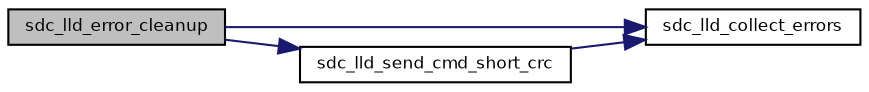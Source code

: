 digraph "sdc_lld_error_cleanup"
{
  bgcolor="transparent";
  edge [fontname="Helvetica",fontsize="8",labelfontname="Helvetica",labelfontsize="8"];
  node [fontname="Helvetica",fontsize="8",shape=record];
  rankdir="LR";
  Node5 [label="sdc_lld_error_cleanup",height=0.2,width=0.4,color="black", fillcolor="grey75", style="filled", fontcolor="black"];
  Node5 -> Node6 [color="midnightblue",fontsize="8",style="solid",fontname="Helvetica"];
  Node6 [label="sdc_lld_collect_errors",height=0.2,width=0.4,color="black",URL="$group___s_d_c.html#ga2769aa9ad202410d6c0c79bc2b34f023",tooltip="Gets SDC errors. "];
  Node5 -> Node7 [color="midnightblue",fontsize="8",style="solid",fontname="Helvetica"];
  Node7 [label="sdc_lld_send_cmd_short_crc",height=0.2,width=0.4,color="black",URL="$group___s_d_c.html#ga93392c5297148eea683ec6d9bc79be3e",tooltip="Sends an SDIO command with a short response expected and CRC. "];
  Node7 -> Node6 [color="midnightblue",fontsize="8",style="solid",fontname="Helvetica"];
}
